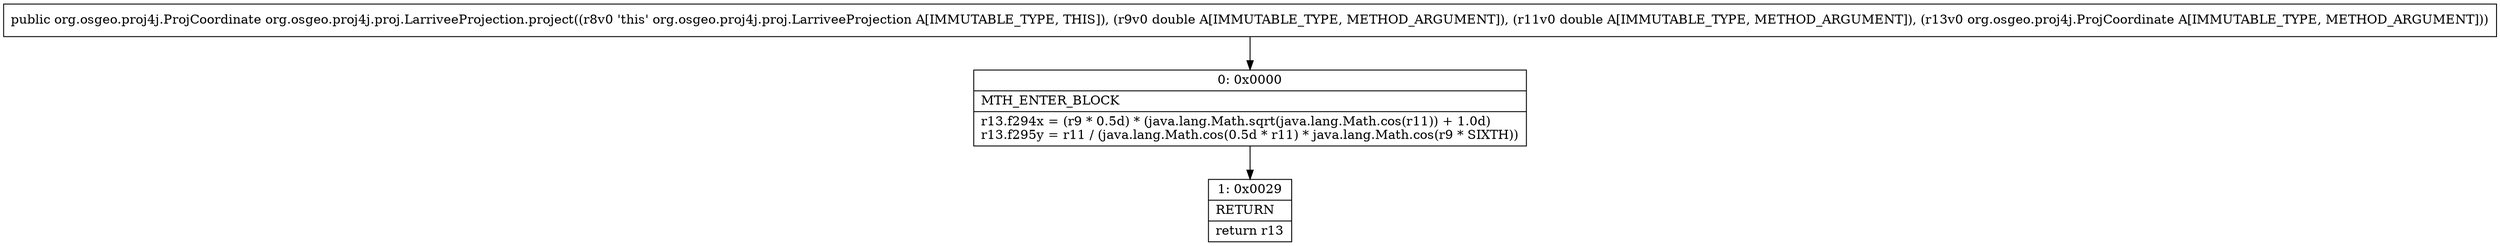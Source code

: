 digraph "CFG fororg.osgeo.proj4j.proj.LarriveeProjection.project(DDLorg\/osgeo\/proj4j\/ProjCoordinate;)Lorg\/osgeo\/proj4j\/ProjCoordinate;" {
Node_0 [shape=record,label="{0\:\ 0x0000|MTH_ENTER_BLOCK\l|r13.f294x = (r9 * 0.5d) * (java.lang.Math.sqrt(java.lang.Math.cos(r11)) + 1.0d)\lr13.f295y = r11 \/ (java.lang.Math.cos(0.5d * r11) * java.lang.Math.cos(r9 * SIXTH))\l}"];
Node_1 [shape=record,label="{1\:\ 0x0029|RETURN\l|return r13\l}"];
MethodNode[shape=record,label="{public org.osgeo.proj4j.ProjCoordinate org.osgeo.proj4j.proj.LarriveeProjection.project((r8v0 'this' org.osgeo.proj4j.proj.LarriveeProjection A[IMMUTABLE_TYPE, THIS]), (r9v0 double A[IMMUTABLE_TYPE, METHOD_ARGUMENT]), (r11v0 double A[IMMUTABLE_TYPE, METHOD_ARGUMENT]), (r13v0 org.osgeo.proj4j.ProjCoordinate A[IMMUTABLE_TYPE, METHOD_ARGUMENT])) }"];
MethodNode -> Node_0;
Node_0 -> Node_1;
}

